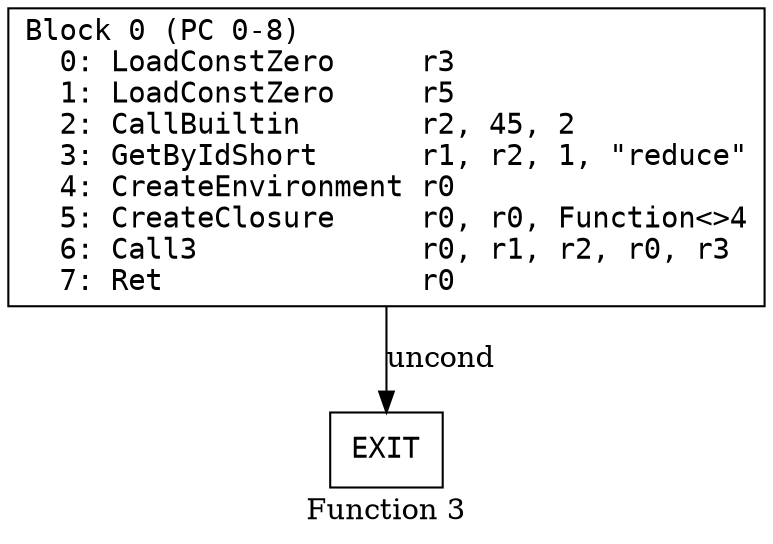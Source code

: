 // Function 3 from cjs_v96
// Generated from data/cjs_v96.dot

digraph {
  rankdir=TB;
  node [shape=box, fontname="monospace"];

  label = "Function 3";
  style = filled;
  color = lightgrey;

  f3_n0 [ label = "Block 0 (PC 0-8)\l  0: LoadConstZero     r3\l  1: LoadConstZero     r5\l  2: CallBuiltin       r2, 45, 2\l  3: GetByIdShort      r1, r2, 1, \"reduce\"\l  4: CreateEnvironment r0\l  5: CreateClosure     r0, r0, Function<>4\l  6: Call3             r0, r1, r2, r0, r3\l  7: Ret               r0\l" ]
  f3_n1 [ label = "EXIT" ]

  f3_n0 -> f3_n1 [label="uncond"]
}
